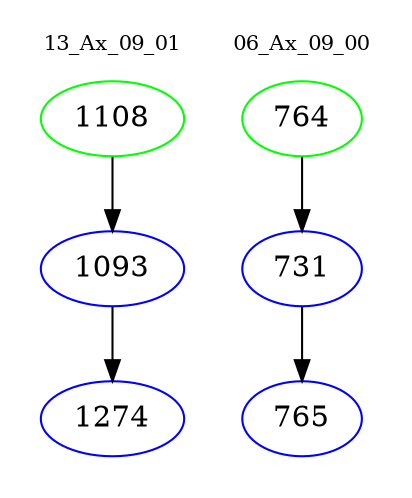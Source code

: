 digraph{
subgraph cluster_0 {
color = white
label = "13_Ax_09_01";
fontsize=10;
T0_1108 [label="1108", color="green"]
T0_1108 -> T0_1093 [color="black"]
T0_1093 [label="1093", color="blue"]
T0_1093 -> T0_1274 [color="black"]
T0_1274 [label="1274", color="blue"]
}
subgraph cluster_1 {
color = white
label = "06_Ax_09_00";
fontsize=10;
T1_764 [label="764", color="green"]
T1_764 -> T1_731 [color="black"]
T1_731 [label="731", color="blue"]
T1_731 -> T1_765 [color="black"]
T1_765 [label="765", color="blue"]
}
}
